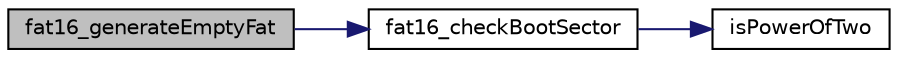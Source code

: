 digraph "fat16_generateEmptyFat"
{
 // LATEX_PDF_SIZE
  edge [fontname="Helvetica",fontsize="10",labelfontname="Helvetica",labelfontsize="10"];
  node [fontname="Helvetica",fontsize="10",shape=record];
  rankdir="LR";
  Node1 [label="fat16_generateEmptyFat",height=0.2,width=0.4,color="black", fillcolor="grey75", style="filled", fontcolor="black",tooltip="Generates new empty FAT16."];
  Node1 -> Node2 [color="midnightblue",fontsize="10",style="solid",fontname="Helvetica"];
  Node2 [label="fat16_checkBootSector",height=0.2,width=0.4,color="black", fillcolor="white", style="filled",URL="$v_d_i_s_k__fat16_8c.html#a8d02d6056c9bbb761059e902ca164f62",tooltip="Checks the boot sector to see if it appears to have a valid FAT16 format."];
  Node2 -> Node3 [color="midnightblue",fontsize="10",style="solid",fontname="Helvetica"];
  Node3 [label="isPowerOfTwo",height=0.2,width=0.4,color="black", fillcolor="white", style="filled",URL="$v_d_i_s_k__utility_8c.html#ab42928963902f8abcb2885c1a62ec7f9",tooltip="Utility."];
}
